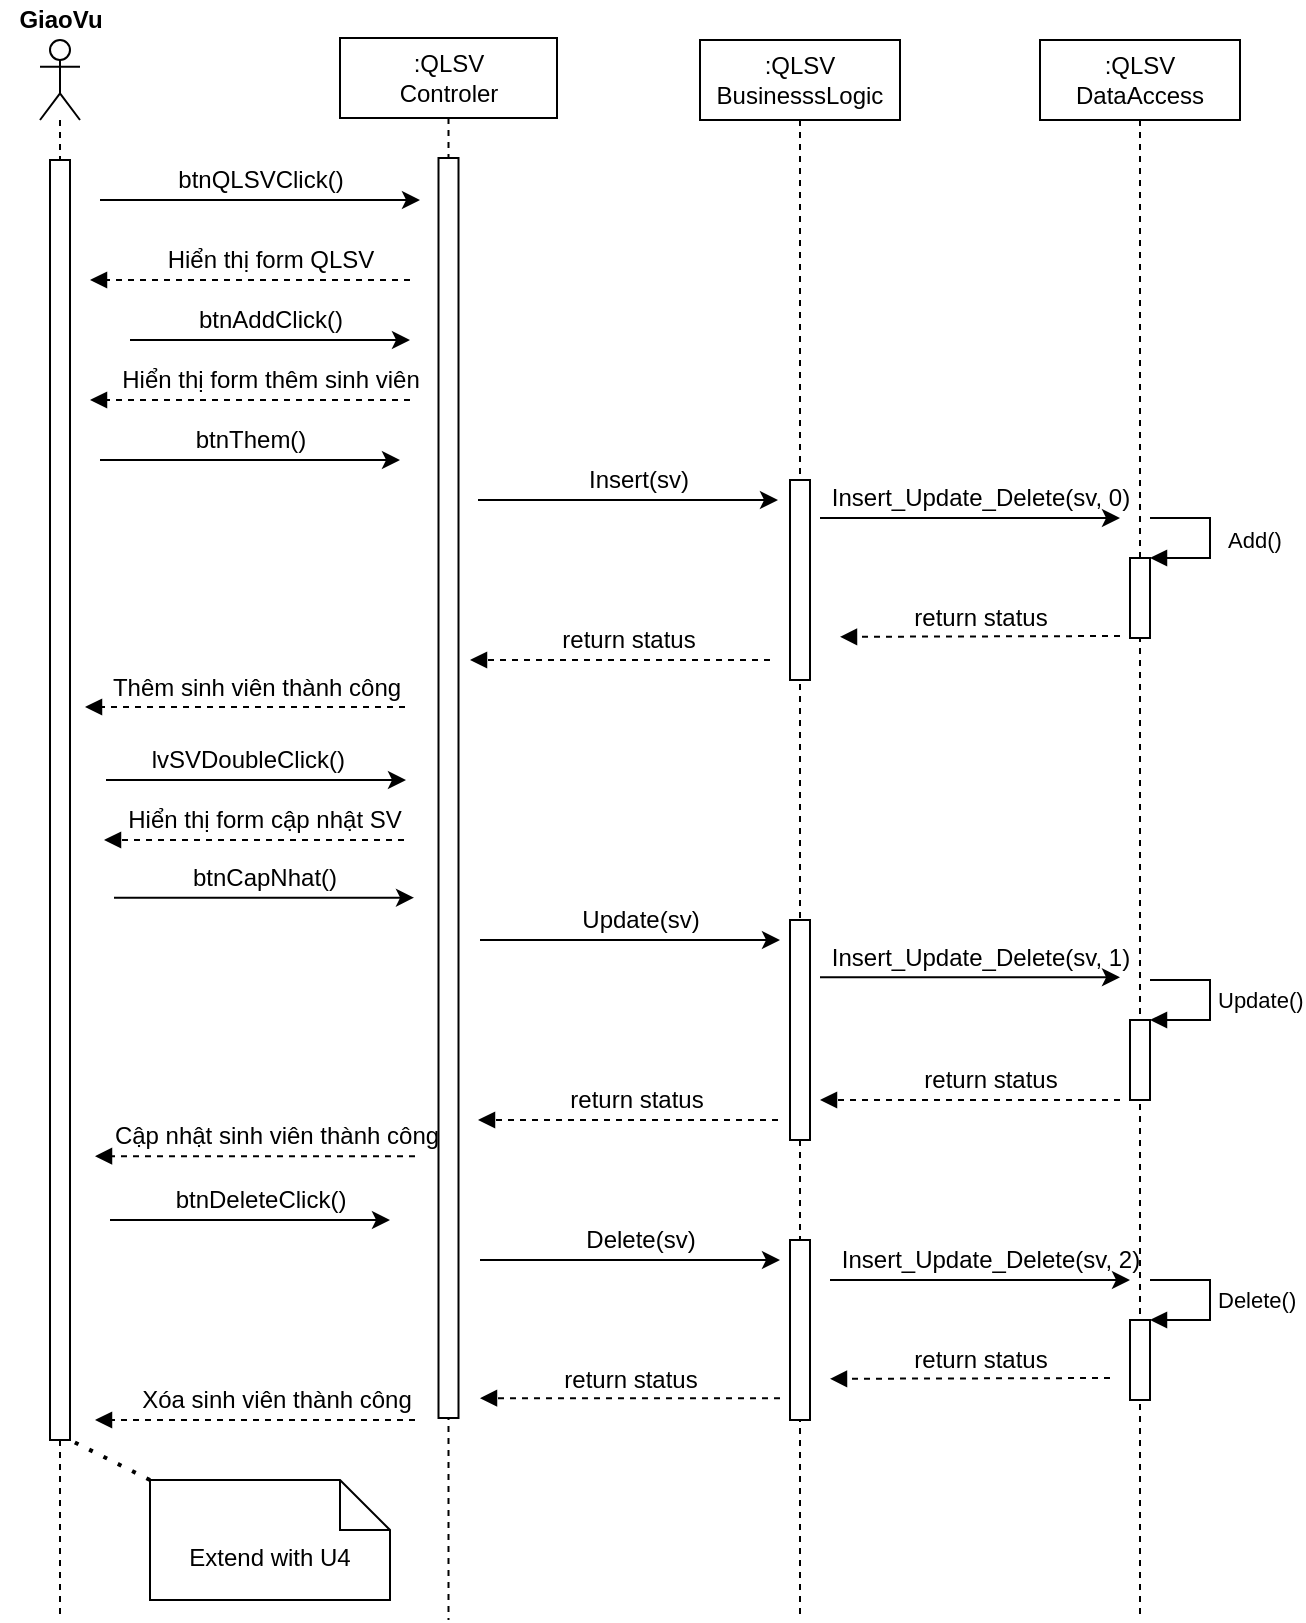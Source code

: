 <mxfile version="16.1.0" type="github">
  <diagram id="ULL7t0YmZiTbyxcz3Xg2" name="Page-1">
    <mxGraphModel dx="1704" dy="775" grid="1" gridSize="10" guides="1" tooltips="1" connect="1" arrows="1" fold="1" page="1" pageScale="1" pageWidth="827" pageHeight="1169" math="0" shadow="0">
      <root>
        <mxCell id="0" />
        <mxCell id="1" parent="0" />
        <mxCell id="dkBsn-2bX1nEJ2BIgXO3-62" value="&lt;b&gt;GiaoVu&lt;/b&gt;" style="text;html=1;align=center;verticalAlign=middle;resizable=0;points=[];autosize=1;strokeColor=none;fillColor=none;" parent="1" vertex="1">
          <mxGeometry x="50" y="230" width="60" height="20" as="geometry" />
        </mxCell>
        <mxCell id="dkBsn-2bX1nEJ2BIgXO3-63" value="" style="shape=umlLifeline;participant=umlActor;perimeter=lifelinePerimeter;whiteSpace=wrap;html=1;container=1;collapsible=0;recursiveResize=0;verticalAlign=top;spacingTop=36;outlineConnect=0;" parent="1" vertex="1">
          <mxGeometry x="70" y="250" width="20" height="790" as="geometry" />
        </mxCell>
        <mxCell id="dkBsn-2bX1nEJ2BIgXO3-64" value="" style="html=1;points=[];perimeter=orthogonalPerimeter;" parent="dkBsn-2bX1nEJ2BIgXO3-63" vertex="1">
          <mxGeometry x="5" y="60" width="10" height="640" as="geometry" />
        </mxCell>
        <mxCell id="dkBsn-2bX1nEJ2BIgXO3-65" value=":QLSV&lt;br&gt;Controler" style="shape=umlLifeline;perimeter=lifelinePerimeter;whiteSpace=wrap;html=1;container=1;collapsible=0;recursiveResize=0;outlineConnect=0;" parent="1" vertex="1">
          <mxGeometry x="220" y="249" width="108.5" height="791" as="geometry" />
        </mxCell>
        <mxCell id="dkBsn-2bX1nEJ2BIgXO3-66" value="" style="html=1;points=[];perimeter=orthogonalPerimeter;" parent="dkBsn-2bX1nEJ2BIgXO3-65" vertex="1">
          <mxGeometry x="49.25" y="60" width="10" height="630" as="geometry" />
        </mxCell>
        <mxCell id="dkBsn-2bX1nEJ2BIgXO3-76" value="" style="endArrow=classic;html=1;rounded=0;" parent="dkBsn-2bX1nEJ2BIgXO3-65" edge="1">
          <mxGeometry width="50" height="50" relative="1" as="geometry">
            <mxPoint x="-120.0" y="211" as="sourcePoint" />
            <mxPoint x="30.0" y="211" as="targetPoint" />
          </mxGeometry>
        </mxCell>
        <mxCell id="dkBsn-2bX1nEJ2BIgXO3-77" value="btnThem()" style="text;html=1;align=center;verticalAlign=middle;resizable=0;points=[];autosize=1;strokeColor=none;fillColor=none;" parent="dkBsn-2bX1nEJ2BIgXO3-65" vertex="1">
          <mxGeometry x="-80" y="191" width="70" height="20" as="geometry" />
        </mxCell>
        <mxCell id="dkBsn-2bX1nEJ2BIgXO3-81" value="" style="endArrow=classic;html=1;rounded=0;" parent="dkBsn-2bX1nEJ2BIgXO3-65" edge="1">
          <mxGeometry width="50" height="50" relative="1" as="geometry">
            <mxPoint x="-117.0" y="371" as="sourcePoint" />
            <mxPoint x="33" y="371" as="targetPoint" />
          </mxGeometry>
        </mxCell>
        <mxCell id="dkBsn-2bX1nEJ2BIgXO3-109" value="&amp;nbsp;lvSVDoubleClick()" style="text;html=1;align=center;verticalAlign=middle;resizable=0;points=[];autosize=1;strokeColor=none;fillColor=none;" parent="dkBsn-2bX1nEJ2BIgXO3-65" vertex="1">
          <mxGeometry x="-108" y="351" width="120" height="20" as="geometry" />
        </mxCell>
        <mxCell id="dkBsn-2bX1nEJ2BIgXO3-121" value="" style="html=1;verticalAlign=bottom;labelBackgroundColor=none;endArrow=block;endFill=1;dashed=1;rounded=0;" parent="dkBsn-2bX1nEJ2BIgXO3-65" edge="1">
          <mxGeometry width="160" relative="1" as="geometry">
            <mxPoint x="32" y="401.0" as="sourcePoint" />
            <mxPoint x="-118" y="401.0" as="targetPoint" />
          </mxGeometry>
        </mxCell>
        <mxCell id="dkBsn-2bX1nEJ2BIgXO3-122" value="Hiển thị form cập nhật SV" style="text;html=1;align=center;verticalAlign=middle;resizable=0;points=[];autosize=1;strokeColor=none;fillColor=none;" parent="dkBsn-2bX1nEJ2BIgXO3-65" vertex="1">
          <mxGeometry x="-113" y="381" width="150" height="20" as="geometry" />
        </mxCell>
        <mxCell id="dkBsn-2bX1nEJ2BIgXO3-105" value="Thêm sinh viên thành công" style="text;html=1;align=center;verticalAlign=middle;resizable=0;points=[];autosize=1;strokeColor=none;fillColor=none;" parent="dkBsn-2bX1nEJ2BIgXO3-65" vertex="1">
          <mxGeometry x="-122.5" y="315" width="160" height="20" as="geometry" />
        </mxCell>
        <mxCell id="dkBsn-2bX1nEJ2BIgXO3-117" value="" style="html=1;verticalAlign=bottom;labelBackgroundColor=none;endArrow=block;endFill=1;dashed=1;rounded=0;" parent="dkBsn-2bX1nEJ2BIgXO3-65" edge="1">
          <mxGeometry width="160" relative="1" as="geometry">
            <mxPoint x="32.5" y="334.5" as="sourcePoint" />
            <mxPoint x="-127.5" y="334.5" as="targetPoint" />
          </mxGeometry>
        </mxCell>
        <mxCell id="dkBsn-2bX1nEJ2BIgXO3-83" value="" style="endArrow=classic;html=1;rounded=0;" parent="dkBsn-2bX1nEJ2BIgXO3-65" edge="1">
          <mxGeometry width="50" height="50" relative="1" as="geometry">
            <mxPoint x="-113.0" y="429.83" as="sourcePoint" />
            <mxPoint x="37.0" y="429.83" as="targetPoint" />
          </mxGeometry>
        </mxCell>
        <mxCell id="dkBsn-2bX1nEJ2BIgXO3-84" value="btnCapNhat()" style="text;html=1;align=center;verticalAlign=middle;resizable=0;points=[];autosize=1;strokeColor=none;fillColor=none;" parent="dkBsn-2bX1nEJ2BIgXO3-65" vertex="1">
          <mxGeometry x="-83" y="409.83" width="90" height="20" as="geometry" />
        </mxCell>
        <mxCell id="dkBsn-2bX1nEJ2BIgXO3-71" value=":QLSV&lt;br&gt;BusinesssLogic" style="shape=umlLifeline;perimeter=lifelinePerimeter;whiteSpace=wrap;html=1;container=1;collapsible=0;recursiveResize=0;outlineConnect=0;" parent="1" vertex="1">
          <mxGeometry x="400" y="250" width="100" height="790" as="geometry" />
        </mxCell>
        <mxCell id="dkBsn-2bX1nEJ2BIgXO3-74" value="" style="html=1;points=[];perimeter=orthogonalPerimeter;" parent="dkBsn-2bX1nEJ2BIgXO3-71" vertex="1">
          <mxGeometry x="45" y="220" width="10" height="100" as="geometry" />
        </mxCell>
        <mxCell id="dkBsn-2bX1nEJ2BIgXO3-78" value="" style="html=1;verticalAlign=bottom;labelBackgroundColor=none;endArrow=block;endFill=1;dashed=1;rounded=0;" parent="dkBsn-2bX1nEJ2BIgXO3-71" edge="1">
          <mxGeometry width="160" relative="1" as="geometry">
            <mxPoint x="35" y="310.0" as="sourcePoint" />
            <mxPoint x="-115" y="310.0" as="targetPoint" />
          </mxGeometry>
        </mxCell>
        <mxCell id="dkBsn-2bX1nEJ2BIgXO3-96" value="" style="endArrow=classic;html=1;rounded=0;" parent="dkBsn-2bX1nEJ2BIgXO3-71" edge="1">
          <mxGeometry width="50" height="50" relative="1" as="geometry">
            <mxPoint x="-110.0" y="450" as="sourcePoint" />
            <mxPoint x="40" y="450" as="targetPoint" />
          </mxGeometry>
        </mxCell>
        <mxCell id="dkBsn-2bX1nEJ2BIgXO3-120" value="Update(sv)" style="text;html=1;align=center;verticalAlign=middle;resizable=0;points=[];autosize=1;strokeColor=none;fillColor=none;" parent="dkBsn-2bX1nEJ2BIgXO3-71" vertex="1">
          <mxGeometry x="-65" y="430" width="70" height="20" as="geometry" />
        </mxCell>
        <mxCell id="PCJLCRQjd1ZpO17_uUR7-17" value="" style="html=1;points=[];perimeter=orthogonalPerimeter;" vertex="1" parent="dkBsn-2bX1nEJ2BIgXO3-71">
          <mxGeometry x="45" y="440" width="10" height="110" as="geometry" />
        </mxCell>
        <mxCell id="dkBsn-2bX1nEJ2BIgXO3-97" value="" style="endArrow=classic;html=1;rounded=0;" parent="dkBsn-2bX1nEJ2BIgXO3-71" edge="1">
          <mxGeometry width="50" height="50" relative="1" as="geometry">
            <mxPoint x="-110.0" y="610.0" as="sourcePoint" />
            <mxPoint x="40" y="610.0" as="targetPoint" />
          </mxGeometry>
        </mxCell>
        <mxCell id="dkBsn-2bX1nEJ2BIgXO3-99" value="Delete(sv)" style="text;html=1;align=center;verticalAlign=middle;resizable=0;points=[];autosize=1;strokeColor=none;fillColor=none;" parent="dkBsn-2bX1nEJ2BIgXO3-71" vertex="1">
          <mxGeometry x="-65" y="590" width="70" height="20" as="geometry" />
        </mxCell>
        <mxCell id="PCJLCRQjd1ZpO17_uUR7-26" value="" style="html=1;points=[];perimeter=orthogonalPerimeter;" vertex="1" parent="dkBsn-2bX1nEJ2BIgXO3-71">
          <mxGeometry x="45" y="600" width="10" height="90" as="geometry" />
        </mxCell>
        <mxCell id="dkBsn-2bX1nEJ2BIgXO3-67" value="" style="html=1;verticalAlign=bottom;labelBackgroundColor=none;endArrow=block;endFill=1;dashed=1;rounded=0;" parent="dkBsn-2bX1nEJ2BIgXO3-71" edge="1">
          <mxGeometry width="160" relative="1" as="geometry">
            <mxPoint x="40" y="679.09" as="sourcePoint" />
            <mxPoint x="-110" y="679.09" as="targetPoint" />
          </mxGeometry>
        </mxCell>
        <mxCell id="dkBsn-2bX1nEJ2BIgXO3-68" value="return status" style="text;html=1;align=center;verticalAlign=middle;resizable=0;points=[];autosize=1;strokeColor=none;fillColor=none;" parent="dkBsn-2bX1nEJ2BIgXO3-71" vertex="1">
          <mxGeometry x="-75" y="659.68" width="80" height="20" as="geometry" />
        </mxCell>
        <mxCell id="dkBsn-2bX1nEJ2BIgXO3-85" value=":QLSV&lt;br&gt;DataAccess" style="shape=umlLifeline;perimeter=lifelinePerimeter;whiteSpace=wrap;html=1;container=1;collapsible=0;recursiveResize=0;outlineConnect=0;" parent="1" vertex="1">
          <mxGeometry x="570" y="250" width="100" height="790" as="geometry" />
        </mxCell>
        <mxCell id="dkBsn-2bX1nEJ2BIgXO3-86" value="" style="html=1;points=[];perimeter=orthogonalPerimeter;" parent="dkBsn-2bX1nEJ2BIgXO3-85" vertex="1">
          <mxGeometry x="45" y="259" width="10" height="40" as="geometry" />
        </mxCell>
        <mxCell id="dkBsn-2bX1nEJ2BIgXO3-87" value="Add()" style="edgeStyle=orthogonalEdgeStyle;html=1;align=left;spacingLeft=2;endArrow=block;rounded=0;entryX=1;entryY=0;" parent="dkBsn-2bX1nEJ2BIgXO3-85" target="dkBsn-2bX1nEJ2BIgXO3-86" edge="1">
          <mxGeometry x="0.025" y="5" relative="1" as="geometry">
            <mxPoint x="55" y="239" as="sourcePoint" />
            <Array as="points">
              <mxPoint x="85" y="239" />
            </Array>
            <mxPoint as="offset" />
          </mxGeometry>
        </mxCell>
        <mxCell id="dkBsn-2bX1nEJ2BIgXO3-88" value="" style="html=1;points=[];perimeter=orthogonalPerimeter;" parent="dkBsn-2bX1nEJ2BIgXO3-85" vertex="1">
          <mxGeometry x="45" y="490" width="10" height="40" as="geometry" />
        </mxCell>
        <mxCell id="dkBsn-2bX1nEJ2BIgXO3-89" value="Update()" style="edgeStyle=orthogonalEdgeStyle;html=1;align=left;spacingLeft=2;endArrow=block;rounded=0;entryX=1;entryY=0;" parent="dkBsn-2bX1nEJ2BIgXO3-85" target="dkBsn-2bX1nEJ2BIgXO3-88" edge="1">
          <mxGeometry relative="1" as="geometry">
            <mxPoint x="55" y="470" as="sourcePoint" />
            <Array as="points">
              <mxPoint x="85" y="470" />
            </Array>
          </mxGeometry>
        </mxCell>
        <mxCell id="dkBsn-2bX1nEJ2BIgXO3-90" value="" style="html=1;points=[];perimeter=orthogonalPerimeter;" parent="dkBsn-2bX1nEJ2BIgXO3-85" vertex="1">
          <mxGeometry x="45" y="640" width="10" height="40" as="geometry" />
        </mxCell>
        <mxCell id="dkBsn-2bX1nEJ2BIgXO3-91" value="Delete()" style="edgeStyle=orthogonalEdgeStyle;html=1;align=left;spacingLeft=2;endArrow=block;rounded=0;entryX=1;entryY=0;" parent="dkBsn-2bX1nEJ2BIgXO3-85" target="dkBsn-2bX1nEJ2BIgXO3-90" edge="1">
          <mxGeometry relative="1" as="geometry">
            <mxPoint x="55" y="620" as="sourcePoint" />
            <Array as="points">
              <mxPoint x="85" y="620" />
            </Array>
          </mxGeometry>
        </mxCell>
        <mxCell id="dkBsn-2bX1nEJ2BIgXO3-92" value="" style="endArrow=classic;html=1;rounded=0;" parent="dkBsn-2bX1nEJ2BIgXO3-85" edge="1">
          <mxGeometry width="50" height="50" relative="1" as="geometry">
            <mxPoint x="-110.0" y="239" as="sourcePoint" />
            <mxPoint x="40.0" y="239" as="targetPoint" />
          </mxGeometry>
        </mxCell>
        <mxCell id="dkBsn-2bX1nEJ2BIgXO3-93" value="Insert_Update_Delete(sv, 0)" style="text;html=1;align=center;verticalAlign=middle;resizable=0;points=[];autosize=1;strokeColor=none;fillColor=none;" parent="dkBsn-2bX1nEJ2BIgXO3-85" vertex="1">
          <mxGeometry x="-110" y="219" width="160" height="20" as="geometry" />
        </mxCell>
        <mxCell id="dkBsn-2bX1nEJ2BIgXO3-94" value="" style="html=1;verticalAlign=bottom;labelBackgroundColor=none;endArrow=block;endFill=1;dashed=1;rounded=0;" parent="dkBsn-2bX1nEJ2BIgXO3-85" edge="1">
          <mxGeometry width="160" relative="1" as="geometry">
            <mxPoint x="40" y="298" as="sourcePoint" />
            <mxPoint x="-100" y="298.41" as="targetPoint" />
          </mxGeometry>
        </mxCell>
        <mxCell id="PCJLCRQjd1ZpO17_uUR7-19" value="" style="html=1;verticalAlign=bottom;labelBackgroundColor=none;endArrow=block;endFill=1;dashed=1;rounded=0;" edge="1" parent="dkBsn-2bX1nEJ2BIgXO3-85">
          <mxGeometry width="160" relative="1" as="geometry">
            <mxPoint x="40" y="530.0" as="sourcePoint" />
            <mxPoint x="-110.0" y="530.0" as="targetPoint" />
          </mxGeometry>
        </mxCell>
        <mxCell id="PCJLCRQjd1ZpO17_uUR7-21" value="" style="endArrow=classic;html=1;rounded=0;" edge="1" parent="dkBsn-2bX1nEJ2BIgXO3-85">
          <mxGeometry width="50" height="50" relative="1" as="geometry">
            <mxPoint x="-110" y="468.67" as="sourcePoint" />
            <mxPoint x="40" y="468.67" as="targetPoint" />
          </mxGeometry>
        </mxCell>
        <mxCell id="PCJLCRQjd1ZpO17_uUR7-22" value="Insert_Update_Delete(sv, 1)" style="text;html=1;align=center;verticalAlign=middle;resizable=0;points=[];autosize=1;strokeColor=none;fillColor=none;" vertex="1" parent="dkBsn-2bX1nEJ2BIgXO3-85">
          <mxGeometry x="-110" y="448.67" width="160" height="20" as="geometry" />
        </mxCell>
        <mxCell id="PCJLCRQjd1ZpO17_uUR7-27" value="" style="endArrow=classic;html=1;rounded=0;" edge="1" parent="dkBsn-2bX1nEJ2BIgXO3-85">
          <mxGeometry width="50" height="50" relative="1" as="geometry">
            <mxPoint x="-105" y="620.0" as="sourcePoint" />
            <mxPoint x="45" y="620.0" as="targetPoint" />
          </mxGeometry>
        </mxCell>
        <mxCell id="PCJLCRQjd1ZpO17_uUR7-28" value="Insert_Update_Delete(sv, 2)" style="text;html=1;align=center;verticalAlign=middle;resizable=0;points=[];autosize=1;strokeColor=none;fillColor=none;" vertex="1" parent="dkBsn-2bX1nEJ2BIgXO3-85">
          <mxGeometry x="-105" y="600" width="160" height="20" as="geometry" />
        </mxCell>
        <mxCell id="dkBsn-2bX1nEJ2BIgXO3-69" value="" style="html=1;verticalAlign=bottom;labelBackgroundColor=none;endArrow=block;endFill=1;dashed=1;rounded=0;" parent="dkBsn-2bX1nEJ2BIgXO3-85" edge="1">
          <mxGeometry width="160" relative="1" as="geometry">
            <mxPoint x="35" y="669" as="sourcePoint" />
            <mxPoint x="-105" y="669.41" as="targetPoint" />
          </mxGeometry>
        </mxCell>
        <mxCell id="dkBsn-2bX1nEJ2BIgXO3-70" value="return status" style="text;html=1;align=center;verticalAlign=middle;resizable=0;points=[];autosize=1;strokeColor=none;fillColor=none;" parent="dkBsn-2bX1nEJ2BIgXO3-85" vertex="1">
          <mxGeometry x="-70" y="650" width="80" height="20" as="geometry" />
        </mxCell>
        <mxCell id="dkBsn-2bX1nEJ2BIgXO3-100" value="" style="endArrow=classic;html=1;rounded=0;" parent="1" edge="1">
          <mxGeometry width="50" height="50" relative="1" as="geometry">
            <mxPoint x="100.0" y="330" as="sourcePoint" />
            <mxPoint x="260.0" y="330" as="targetPoint" />
          </mxGeometry>
        </mxCell>
        <mxCell id="dkBsn-2bX1nEJ2BIgXO3-101" value="" style="endArrow=classic;html=1;rounded=0;" parent="1" edge="1">
          <mxGeometry width="50" height="50" relative="1" as="geometry">
            <mxPoint x="115.0" y="400" as="sourcePoint" />
            <mxPoint x="255" y="400" as="targetPoint" />
          </mxGeometry>
        </mxCell>
        <mxCell id="dkBsn-2bX1nEJ2BIgXO3-102" value="btnQLSVClick()" style="text;html=1;align=center;verticalAlign=middle;resizable=0;points=[];autosize=1;strokeColor=none;fillColor=none;" parent="1" vertex="1">
          <mxGeometry x="130" y="310" width="100" height="20" as="geometry" />
        </mxCell>
        <mxCell id="dkBsn-2bX1nEJ2BIgXO3-103" value="btnAddClick()" style="text;html=1;align=center;verticalAlign=middle;resizable=0;points=[];autosize=1;strokeColor=none;fillColor=none;" parent="1" vertex="1">
          <mxGeometry x="140" y="380" width="90" height="20" as="geometry" />
        </mxCell>
        <mxCell id="dkBsn-2bX1nEJ2BIgXO3-107" value="Extend with U4" style="shape=note2;boundedLbl=1;whiteSpace=wrap;html=1;size=25;verticalAlign=top;align=center;" parent="1" vertex="1">
          <mxGeometry x="125" y="970" width="120" height="60" as="geometry" />
        </mxCell>
        <mxCell id="dkBsn-2bX1nEJ2BIgXO3-108" value="" style="endArrow=none;dashed=1;html=1;dashPattern=1 3;strokeWidth=2;rounded=0;" parent="1" source="dkBsn-2bX1nEJ2BIgXO3-107" edge="1" target="dkBsn-2bX1nEJ2BIgXO3-64">
          <mxGeometry width="50" height="50" relative="1" as="geometry">
            <mxPoint x="49.289" y="950" as="sourcePoint" />
            <mxPoint x="88.76" y="856.77" as="targetPoint" />
          </mxGeometry>
        </mxCell>
        <mxCell id="dkBsn-2bX1nEJ2BIgXO3-116" value="Xóa sinh viên thành công" style="text;html=1;align=center;verticalAlign=middle;resizable=0;points=[];autosize=1;strokeColor=none;fillColor=none;" parent="1" vertex="1">
          <mxGeometry x="112.5" y="920" width="150" height="20" as="geometry" />
        </mxCell>
        <mxCell id="dkBsn-2bX1nEJ2BIgXO3-118" value="" style="html=1;verticalAlign=bottom;labelBackgroundColor=none;endArrow=block;endFill=1;dashed=1;rounded=0;" parent="1" edge="1">
          <mxGeometry width="160" relative="1" as="geometry">
            <mxPoint x="257.5" y="940.0" as="sourcePoint" />
            <mxPoint x="97.5" y="940.0" as="targetPoint" />
          </mxGeometry>
        </mxCell>
        <mxCell id="PCJLCRQjd1ZpO17_uUR7-2" value="Hiển thị form QLSV" style="text;html=1;align=center;verticalAlign=middle;resizable=0;points=[];autosize=1;strokeColor=none;fillColor=none;" vertex="1" parent="1">
          <mxGeometry x="125" y="350" width="120" height="20" as="geometry" />
        </mxCell>
        <mxCell id="PCJLCRQjd1ZpO17_uUR7-3" value="" style="html=1;verticalAlign=bottom;labelBackgroundColor=none;endArrow=block;endFill=1;dashed=1;rounded=0;" edge="1" parent="1">
          <mxGeometry width="160" relative="1" as="geometry">
            <mxPoint x="255.0" y="370.0" as="sourcePoint" />
            <mxPoint x="95.0" y="370" as="targetPoint" />
          </mxGeometry>
        </mxCell>
        <mxCell id="PCJLCRQjd1ZpO17_uUR7-6" value="" style="html=1;verticalAlign=bottom;labelBackgroundColor=none;endArrow=none;endFill=1;dashed=1;rounded=0;" edge="1" parent="1">
          <mxGeometry width="160" relative="1" as="geometry">
            <mxPoint x="260" y="430" as="sourcePoint" />
            <mxPoint x="260" y="430" as="targetPoint" />
          </mxGeometry>
        </mxCell>
        <mxCell id="PCJLCRQjd1ZpO17_uUR7-7" value="" style="endArrow=classic;html=1;rounded=0;" edge="1" parent="1">
          <mxGeometry width="50" height="50" relative="1" as="geometry">
            <mxPoint x="289.0" y="480" as="sourcePoint" />
            <mxPoint x="439.0" y="480" as="targetPoint" />
          </mxGeometry>
        </mxCell>
        <mxCell id="PCJLCRQjd1ZpO17_uUR7-8" value="Insert(sv)" style="text;html=1;align=center;verticalAlign=middle;resizable=0;points=[];autosize=1;strokeColor=none;fillColor=none;" vertex="1" parent="1">
          <mxGeometry x="334" y="460" width="70" height="20" as="geometry" />
        </mxCell>
        <mxCell id="dkBsn-2bX1nEJ2BIgXO3-79" value="return status" style="text;html=1;align=center;verticalAlign=middle;resizable=0;points=[];autosize=1;strokeColor=none;fillColor=none;" parent="1" vertex="1">
          <mxGeometry x="324" y="540" width="80" height="20" as="geometry" />
        </mxCell>
        <mxCell id="dkBsn-2bX1nEJ2BIgXO3-98" value="btnDeleteClick()" style="text;html=1;align=center;verticalAlign=middle;resizable=0;points=[];autosize=1;strokeColor=none;fillColor=none;" parent="1" vertex="1">
          <mxGeometry x="130" y="820" width="100" height="20" as="geometry" />
        </mxCell>
        <mxCell id="dkBsn-2bX1nEJ2BIgXO3-119" value="" style="endArrow=classic;html=1;rounded=0;" parent="1" edge="1">
          <mxGeometry width="50" height="50" relative="1" as="geometry">
            <mxPoint x="105.0" y="840.0" as="sourcePoint" />
            <mxPoint x="245" y="840.0" as="targetPoint" />
          </mxGeometry>
        </mxCell>
        <mxCell id="dkBsn-2bX1nEJ2BIgXO3-95" value="return status" style="text;html=1;align=center;verticalAlign=middle;resizable=0;points=[];autosize=1;strokeColor=none;fillColor=none;" parent="1" vertex="1">
          <mxGeometry x="500" y="529" width="80" height="20" as="geometry" />
        </mxCell>
        <mxCell id="PCJLCRQjd1ZpO17_uUR7-15" value="" style="html=1;verticalAlign=bottom;labelBackgroundColor=none;endArrow=block;endFill=1;dashed=1;rounded=0;" edge="1" parent="1">
          <mxGeometry width="160" relative="1" as="geometry">
            <mxPoint x="255.0" y="430.0" as="sourcePoint" />
            <mxPoint x="95.0" y="430.0" as="targetPoint" />
          </mxGeometry>
        </mxCell>
        <mxCell id="PCJLCRQjd1ZpO17_uUR7-16" value="&lt;span style=&quot;font-family: &amp;#34;helvetica&amp;#34;&quot;&gt;Hiển thị form thêm sinh viên&lt;/span&gt;" style="text;html=1;align=center;verticalAlign=middle;resizable=0;points=[];autosize=1;strokeColor=none;fillColor=none;" vertex="1" parent="1">
          <mxGeometry x="105" y="410" width="160" height="20" as="geometry" />
        </mxCell>
        <mxCell id="PCJLCRQjd1ZpO17_uUR7-20" value="return status" style="text;html=1;align=center;verticalAlign=middle;resizable=0;points=[];autosize=1;strokeColor=none;fillColor=none;" vertex="1" parent="1">
          <mxGeometry x="505" y="760" width="80" height="20" as="geometry" />
        </mxCell>
        <mxCell id="PCJLCRQjd1ZpO17_uUR7-23" value="" style="html=1;verticalAlign=bottom;labelBackgroundColor=none;endArrow=block;endFill=1;dashed=1;rounded=0;" edge="1" parent="1">
          <mxGeometry width="160" relative="1" as="geometry">
            <mxPoint x="439" y="790.0" as="sourcePoint" />
            <mxPoint x="289" y="790.0" as="targetPoint" />
          </mxGeometry>
        </mxCell>
        <mxCell id="PCJLCRQjd1ZpO17_uUR7-24" value="return status" style="text;html=1;align=center;verticalAlign=middle;resizable=0;points=[];autosize=1;strokeColor=none;fillColor=none;" vertex="1" parent="1">
          <mxGeometry x="328" y="770" width="80" height="20" as="geometry" />
        </mxCell>
        <mxCell id="dkBsn-2bX1nEJ2BIgXO3-110" value="" style="html=1;verticalAlign=bottom;labelBackgroundColor=none;endArrow=block;endFill=1;dashed=1;rounded=0;" parent="1" edge="1">
          <mxGeometry width="160" relative="1" as="geometry">
            <mxPoint x="257.5" y="808.09" as="sourcePoint" />
            <mxPoint x="97.5" y="808.09" as="targetPoint" />
          </mxGeometry>
        </mxCell>
        <mxCell id="dkBsn-2bX1nEJ2BIgXO3-115" value="Cập nhật sinh viên thành công" style="text;html=1;align=center;verticalAlign=middle;resizable=0;points=[];autosize=1;strokeColor=none;fillColor=none;" parent="1" vertex="1">
          <mxGeometry x="97.5" y="788.09" width="180" height="20" as="geometry" />
        </mxCell>
      </root>
    </mxGraphModel>
  </diagram>
</mxfile>
